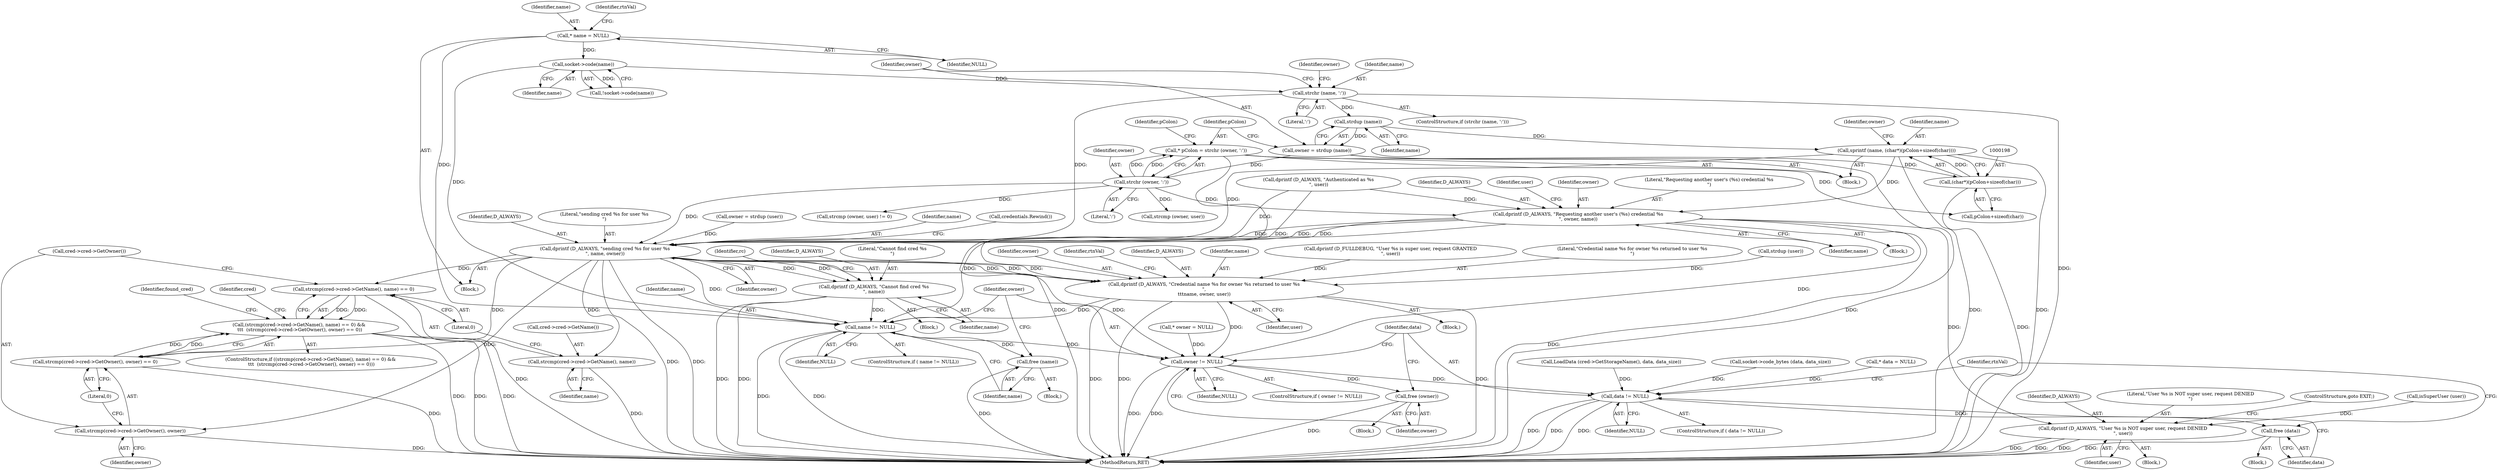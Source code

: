 digraph "0_htcondor_5e5571d1a431eb3c61977b6dd6ec90186ef79867@API" {
"1000195" [label="(Call,sprintf (name, (char*)(pColon+sizeof(char))))"];
"1000183" [label="(Call,strdup (name))"];
"1000177" [label="(Call,strchr (name, ':'))"];
"1000162" [label="(Call,socket->code(name))"];
"1000109" [label="(Call,* name = NULL)"];
"1000197" [label="(Call,(char*)(pColon+sizeof(char)))"];
"1000186" [label="(Call,* pColon = strchr (owner, ':'))"];
"1000188" [label="(Call,strchr (owner, ':'))"];
"1000181" [label="(Call,owner = strdup (name))"];
"1000210" [label="(Call,dprintf (D_ALWAYS, \"Requesting another user's (%s) credential %s\n\", owner, name))"];
"1000220" [label="(Call,dprintf (D_ALWAYS, \"User %s is NOT super user, request DENIED\n\", user))"];
"1000237" [label="(Call,dprintf (D_ALWAYS, \"sending cred %s for user %s\n\", name, owner))"];
"1000254" [label="(Call,strcmp(cred->cred->GetName(), name) == 0)"];
"1000253" [label="(Call,(strcmp(cred->cred->GetName(), name) == 0) && \n\t\t\t  (strcmp(cred->cred->GetOwner(), owner) == 0))"];
"1000255" [label="(Call,strcmp(cred->cred->GetName(), name))"];
"1000259" [label="(Call,strcmp(cred->cred->GetOwner(), owner) == 0)"];
"1000260" [label="(Call,strcmp(cred->cred->GetOwner(), owner))"];
"1000300" [label="(Call,dprintf (D_ALWAYS, \"Credential name %s for owner %s returned to user %s\n\",\n\t\t\tname, owner, user))"];
"1000323" [label="(Call,name != NULL)"];
"1000327" [label="(Call,free (name))"];
"1000330" [label="(Call,owner != NULL)"];
"1000334" [label="(Call,free (owner))"];
"1000337" [label="(Call,data != NULL)"];
"1000341" [label="(Call,free (data))"];
"1000308" [label="(Call,dprintf (D_ALWAYS, \"Cannot find cred %s\n\", name))"];
"1000297" [label="(Call,socket->code_bytes (data, data_size))"];
"1000310" [label="(Literal,\"Cannot find cred %s\n\")"];
"1000333" [label="(Block,)"];
"1000181" [label="(Call,owner = strdup (name))"];
"1000177" [label="(Call,strchr (name, ':'))"];
"1000217" [label="(Call,isSuperUser (user))"];
"1000272" [label="(Block,)"];
"1000324" [label="(Identifier,name)"];
"1000325" [label="(Identifier,NULL)"];
"1000328" [label="(Identifier,name)"];
"1000337" [label="(Call,data != NULL)"];
"1000206" [label="(Identifier,owner)"];
"1000234" [label="(Identifier,owner)"];
"1000209" [label="(Block,)"];
"1000182" [label="(Identifier,owner)"];
"1000262" [label="(Identifier,owner)"];
"1000259" [label="(Call,strcmp(cred->cred->GetOwner(), owner) == 0)"];
"1000344" [label="(Identifier,rtnVal)"];
"1000311" [label="(Identifier,name)"];
"1000211" [label="(Identifier,D_ALWAYS)"];
"1000241" [label="(Identifier,owner)"];
"1000253" [label="(Call,(strcmp(cred->cred->GetName(), name) == 0) && \n\t\t\t  (strcmp(cred->cred->GetOwner(), owner) == 0))"];
"1000221" [label="(Identifier,D_ALWAYS)"];
"1000219" [label="(Block,)"];
"1000199" [label="(Call,pColon+sizeof(char))"];
"1000125" [label="(Call,* owner = NULL)"];
"1000239" [label="(Literal,\"sending cred %s for user %s\n\")"];
"1000183" [label="(Call,strdup (name))"];
"1000204" [label="(Call,strcmp (owner, user) != 0)"];
"1000238" [label="(Identifier,D_ALWAYS)"];
"1000184" [label="(Identifier,name)"];
"1000161" [label="(Call,!socket->code(name))"];
"1000323" [label="(Call,name != NULL)"];
"1000178" [label="(Identifier,name)"];
"1000338" [label="(Identifier,data)"];
"1000110" [label="(Identifier,name)"];
"1000245" [label="(Identifier,cred)"];
"1000196" [label="(Identifier,name)"];
"1000233" [label="(Call,owner = strdup (user))"];
"1000255" [label="(Call,strcmp(cred->cred->GetName(), name))"];
"1000187" [label="(Identifier,pColon)"];
"1000332" [label="(Identifier,NULL)"];
"1000190" [label="(Literal,':')"];
"1000258" [label="(Literal,0)"];
"1000302" [label="(Literal,\"Credential name %s for owner %s returned to user %s\n\")"];
"1000339" [label="(Identifier,NULL)"];
"1000223" [label="(Identifier,user)"];
"1000235" [label="(Call,strdup (user))"];
"1000304" [label="(Identifier,owner)"];
"1000240" [label="(Identifier,name)"];
"1000242" [label="(Call,credentials.Rewind())"];
"1000300" [label="(Call,dprintf (D_ALWAYS, \"Credential name %s for owner %s returned to user %s\n\",\n\t\t\tname, owner, user))"];
"1000330" [label="(Call,owner != NULL)"];
"1000107" [label="(Block,)"];
"1000188" [label="(Call,strchr (owner, ':'))"];
"1000180" [label="(Block,)"];
"1000133" [label="(Call,* data = NULL)"];
"1000252" [label="(ControlStructure,if ((strcmp(cred->cred->GetName(), name) == 0) && \n\t\t\t  (strcmp(cred->cred->GetOwner(), owner) == 0)))"];
"1000218" [label="(Identifier,user)"];
"1000345" [label="(MethodReturn,RET)"];
"1000109" [label="(Call,* name = NULL)"];
"1000314" [label="(Identifier,rc)"];
"1000193" [label="(Identifier,pColon)"];
"1000335" [label="(Identifier,owner)"];
"1000263" [label="(Literal,0)"];
"1000336" [label="(ControlStructure,if ( data != NULL))"];
"1000213" [label="(Identifier,owner)"];
"1000111" [label="(Identifier,NULL)"];
"1000342" [label="(Identifier,data)"];
"1000319" [label="(Identifier,rtnVal)"];
"1000281" [label="(Call,LoadData (cred->GetStorageName(), data, data_size))"];
"1000162" [label="(Call,socket->code(name))"];
"1000210" [label="(Call,dprintf (D_ALWAYS, \"Requesting another user's (%s) credential %s\n\", owner, name))"];
"1000261" [label="(Call,cred->cred->GetOwner())"];
"1000212" [label="(Literal,\"Requesting another user's (%s) credential %s\n\")"];
"1000301" [label="(Identifier,D_ALWAYS)"];
"1000303" [label="(Identifier,name)"];
"1000334" [label="(Call,free (owner))"];
"1000220" [label="(Call,dprintf (D_ALWAYS, \"User %s is NOT super user, request DENIED\n\", user))"];
"1000341" [label="(Call,free (data))"];
"1000195" [label="(Call,sprintf (name, (char*)(pColon+sizeof(char))))"];
"1000205" [label="(Call,strcmp (owner, user))"];
"1000179" [label="(Literal,':')"];
"1000222" [label="(Literal,\"User %s is NOT super user, request DENIED\n\")"];
"1000309" [label="(Identifier,D_ALWAYS)"];
"1000331" [label="(Identifier,owner)"];
"1000227" [label="(Call,dprintf (D_FULLDEBUG, \"User %s is super user, request GRANTED\n\", user))"];
"1000260" [label="(Call,strcmp(cred->cred->GetOwner(), owner))"];
"1000224" [label="(ControlStructure,goto EXIT;)"];
"1000329" [label="(ControlStructure,if ( owner != NULL))"];
"1000186" [label="(Call,* pColon = strchr (owner, ':'))"];
"1000305" [label="(Identifier,user)"];
"1000114" [label="(Identifier,rtnVal)"];
"1000256" [label="(Call,cred->cred->GetName())"];
"1000237" [label="(Call,dprintf (D_ALWAYS, \"sending cred %s for user %s\n\", name, owner))"];
"1000340" [label="(Block,)"];
"1000322" [label="(ControlStructure,if ( name != NULL))"];
"1000172" [label="(Call,dprintf (D_ALWAYS, \"Authenticated as %s\n\", user))"];
"1000163" [label="(Identifier,name)"];
"1000257" [label="(Identifier,name)"];
"1000326" [label="(Block,)"];
"1000176" [label="(ControlStructure,if (strchr (name, ':')))"];
"1000307" [label="(Block,)"];
"1000197" [label="(Call,(char*)(pColon+sizeof(char)))"];
"1000189" [label="(Identifier,owner)"];
"1000214" [label="(Identifier,name)"];
"1000266" [label="(Identifier,found_cred)"];
"1000327" [label="(Call,free (name))"];
"1000308" [label="(Call,dprintf (D_ALWAYS, \"Cannot find cred %s\n\", name))"];
"1000254" [label="(Call,strcmp(cred->cred->GetName(), name) == 0)"];
"1000195" -> "1000180"  [label="AST: "];
"1000195" -> "1000197"  [label="CFG: "];
"1000196" -> "1000195"  [label="AST: "];
"1000197" -> "1000195"  [label="AST: "];
"1000206" -> "1000195"  [label="CFG: "];
"1000195" -> "1000345"  [label="DDG: "];
"1000195" -> "1000345"  [label="DDG: "];
"1000183" -> "1000195"  [label="DDG: "];
"1000197" -> "1000195"  [label="DDG: "];
"1000195" -> "1000210"  [label="DDG: "];
"1000195" -> "1000237"  [label="DDG: "];
"1000183" -> "1000181"  [label="AST: "];
"1000183" -> "1000184"  [label="CFG: "];
"1000184" -> "1000183"  [label="AST: "];
"1000181" -> "1000183"  [label="CFG: "];
"1000183" -> "1000181"  [label="DDG: "];
"1000177" -> "1000183"  [label="DDG: "];
"1000177" -> "1000176"  [label="AST: "];
"1000177" -> "1000179"  [label="CFG: "];
"1000178" -> "1000177"  [label="AST: "];
"1000179" -> "1000177"  [label="AST: "];
"1000182" -> "1000177"  [label="CFG: "];
"1000234" -> "1000177"  [label="CFG: "];
"1000177" -> "1000345"  [label="DDG: "];
"1000162" -> "1000177"  [label="DDG: "];
"1000177" -> "1000237"  [label="DDG: "];
"1000162" -> "1000161"  [label="AST: "];
"1000162" -> "1000163"  [label="CFG: "];
"1000163" -> "1000162"  [label="AST: "];
"1000161" -> "1000162"  [label="CFG: "];
"1000162" -> "1000161"  [label="DDG: "];
"1000109" -> "1000162"  [label="DDG: "];
"1000162" -> "1000323"  [label="DDG: "];
"1000109" -> "1000107"  [label="AST: "];
"1000109" -> "1000111"  [label="CFG: "];
"1000110" -> "1000109"  [label="AST: "];
"1000111" -> "1000109"  [label="AST: "];
"1000114" -> "1000109"  [label="CFG: "];
"1000109" -> "1000323"  [label="DDG: "];
"1000197" -> "1000199"  [label="CFG: "];
"1000198" -> "1000197"  [label="AST: "];
"1000199" -> "1000197"  [label="AST: "];
"1000197" -> "1000345"  [label="DDG: "];
"1000186" -> "1000197"  [label="DDG: "];
"1000186" -> "1000180"  [label="AST: "];
"1000186" -> "1000188"  [label="CFG: "];
"1000187" -> "1000186"  [label="AST: "];
"1000188" -> "1000186"  [label="AST: "];
"1000193" -> "1000186"  [label="CFG: "];
"1000186" -> "1000345"  [label="DDG: "];
"1000188" -> "1000186"  [label="DDG: "];
"1000188" -> "1000186"  [label="DDG: "];
"1000186" -> "1000199"  [label="DDG: "];
"1000188" -> "1000190"  [label="CFG: "];
"1000189" -> "1000188"  [label="AST: "];
"1000190" -> "1000188"  [label="AST: "];
"1000181" -> "1000188"  [label="DDG: "];
"1000188" -> "1000204"  [label="DDG: "];
"1000188" -> "1000205"  [label="DDG: "];
"1000188" -> "1000210"  [label="DDG: "];
"1000188" -> "1000237"  [label="DDG: "];
"1000181" -> "1000180"  [label="AST: "];
"1000182" -> "1000181"  [label="AST: "];
"1000187" -> "1000181"  [label="CFG: "];
"1000181" -> "1000345"  [label="DDG: "];
"1000210" -> "1000209"  [label="AST: "];
"1000210" -> "1000214"  [label="CFG: "];
"1000211" -> "1000210"  [label="AST: "];
"1000212" -> "1000210"  [label="AST: "];
"1000213" -> "1000210"  [label="AST: "];
"1000214" -> "1000210"  [label="AST: "];
"1000218" -> "1000210"  [label="CFG: "];
"1000210" -> "1000345"  [label="DDG: "];
"1000172" -> "1000210"  [label="DDG: "];
"1000210" -> "1000220"  [label="DDG: "];
"1000210" -> "1000237"  [label="DDG: "];
"1000210" -> "1000237"  [label="DDG: "];
"1000210" -> "1000237"  [label="DDG: "];
"1000210" -> "1000323"  [label="DDG: "];
"1000210" -> "1000330"  [label="DDG: "];
"1000220" -> "1000219"  [label="AST: "];
"1000220" -> "1000223"  [label="CFG: "];
"1000221" -> "1000220"  [label="AST: "];
"1000222" -> "1000220"  [label="AST: "];
"1000223" -> "1000220"  [label="AST: "];
"1000224" -> "1000220"  [label="CFG: "];
"1000220" -> "1000345"  [label="DDG: "];
"1000220" -> "1000345"  [label="DDG: "];
"1000220" -> "1000345"  [label="DDG: "];
"1000217" -> "1000220"  [label="DDG: "];
"1000237" -> "1000107"  [label="AST: "];
"1000237" -> "1000241"  [label="CFG: "];
"1000238" -> "1000237"  [label="AST: "];
"1000239" -> "1000237"  [label="AST: "];
"1000240" -> "1000237"  [label="AST: "];
"1000241" -> "1000237"  [label="AST: "];
"1000242" -> "1000237"  [label="CFG: "];
"1000237" -> "1000345"  [label="DDG: "];
"1000237" -> "1000345"  [label="DDG: "];
"1000172" -> "1000237"  [label="DDG: "];
"1000233" -> "1000237"  [label="DDG: "];
"1000237" -> "1000254"  [label="DDG: "];
"1000237" -> "1000255"  [label="DDG: "];
"1000237" -> "1000259"  [label="DDG: "];
"1000237" -> "1000260"  [label="DDG: "];
"1000237" -> "1000300"  [label="DDG: "];
"1000237" -> "1000300"  [label="DDG: "];
"1000237" -> "1000300"  [label="DDG: "];
"1000237" -> "1000308"  [label="DDG: "];
"1000237" -> "1000308"  [label="DDG: "];
"1000237" -> "1000323"  [label="DDG: "];
"1000237" -> "1000330"  [label="DDG: "];
"1000254" -> "1000253"  [label="AST: "];
"1000254" -> "1000258"  [label="CFG: "];
"1000255" -> "1000254"  [label="AST: "];
"1000258" -> "1000254"  [label="AST: "];
"1000261" -> "1000254"  [label="CFG: "];
"1000253" -> "1000254"  [label="CFG: "];
"1000254" -> "1000345"  [label="DDG: "];
"1000254" -> "1000253"  [label="DDG: "];
"1000254" -> "1000253"  [label="DDG: "];
"1000253" -> "1000252"  [label="AST: "];
"1000253" -> "1000259"  [label="CFG: "];
"1000259" -> "1000253"  [label="AST: "];
"1000245" -> "1000253"  [label="CFG: "];
"1000266" -> "1000253"  [label="CFG: "];
"1000253" -> "1000345"  [label="DDG: "];
"1000253" -> "1000345"  [label="DDG: "];
"1000253" -> "1000345"  [label="DDG: "];
"1000259" -> "1000253"  [label="DDG: "];
"1000259" -> "1000253"  [label="DDG: "];
"1000255" -> "1000257"  [label="CFG: "];
"1000256" -> "1000255"  [label="AST: "];
"1000257" -> "1000255"  [label="AST: "];
"1000258" -> "1000255"  [label="CFG: "];
"1000255" -> "1000345"  [label="DDG: "];
"1000259" -> "1000263"  [label="CFG: "];
"1000260" -> "1000259"  [label="AST: "];
"1000263" -> "1000259"  [label="AST: "];
"1000259" -> "1000345"  [label="DDG: "];
"1000260" -> "1000262"  [label="CFG: "];
"1000261" -> "1000260"  [label="AST: "];
"1000262" -> "1000260"  [label="AST: "];
"1000263" -> "1000260"  [label="CFG: "];
"1000260" -> "1000345"  [label="DDG: "];
"1000300" -> "1000272"  [label="AST: "];
"1000300" -> "1000305"  [label="CFG: "];
"1000301" -> "1000300"  [label="AST: "];
"1000302" -> "1000300"  [label="AST: "];
"1000303" -> "1000300"  [label="AST: "];
"1000304" -> "1000300"  [label="AST: "];
"1000305" -> "1000300"  [label="AST: "];
"1000319" -> "1000300"  [label="CFG: "];
"1000300" -> "1000345"  [label="DDG: "];
"1000300" -> "1000345"  [label="DDG: "];
"1000300" -> "1000345"  [label="DDG: "];
"1000235" -> "1000300"  [label="DDG: "];
"1000227" -> "1000300"  [label="DDG: "];
"1000172" -> "1000300"  [label="DDG: "];
"1000300" -> "1000323"  [label="DDG: "];
"1000300" -> "1000330"  [label="DDG: "];
"1000323" -> "1000322"  [label="AST: "];
"1000323" -> "1000325"  [label="CFG: "];
"1000324" -> "1000323"  [label="AST: "];
"1000325" -> "1000323"  [label="AST: "];
"1000328" -> "1000323"  [label="CFG: "];
"1000331" -> "1000323"  [label="CFG: "];
"1000323" -> "1000345"  [label="DDG: "];
"1000323" -> "1000345"  [label="DDG: "];
"1000308" -> "1000323"  [label="DDG: "];
"1000323" -> "1000327"  [label="DDG: "];
"1000323" -> "1000330"  [label="DDG: "];
"1000327" -> "1000326"  [label="AST: "];
"1000327" -> "1000328"  [label="CFG: "];
"1000328" -> "1000327"  [label="AST: "];
"1000331" -> "1000327"  [label="CFG: "];
"1000327" -> "1000345"  [label="DDG: "];
"1000330" -> "1000329"  [label="AST: "];
"1000330" -> "1000332"  [label="CFG: "];
"1000331" -> "1000330"  [label="AST: "];
"1000332" -> "1000330"  [label="AST: "];
"1000335" -> "1000330"  [label="CFG: "];
"1000338" -> "1000330"  [label="CFG: "];
"1000330" -> "1000345"  [label="DDG: "];
"1000330" -> "1000345"  [label="DDG: "];
"1000125" -> "1000330"  [label="DDG: "];
"1000330" -> "1000334"  [label="DDG: "];
"1000330" -> "1000337"  [label="DDG: "];
"1000334" -> "1000333"  [label="AST: "];
"1000334" -> "1000335"  [label="CFG: "];
"1000335" -> "1000334"  [label="AST: "];
"1000338" -> "1000334"  [label="CFG: "];
"1000334" -> "1000345"  [label="DDG: "];
"1000337" -> "1000336"  [label="AST: "];
"1000337" -> "1000339"  [label="CFG: "];
"1000338" -> "1000337"  [label="AST: "];
"1000339" -> "1000337"  [label="AST: "];
"1000342" -> "1000337"  [label="CFG: "];
"1000344" -> "1000337"  [label="CFG: "];
"1000337" -> "1000345"  [label="DDG: "];
"1000337" -> "1000345"  [label="DDG: "];
"1000337" -> "1000345"  [label="DDG: "];
"1000297" -> "1000337"  [label="DDG: "];
"1000133" -> "1000337"  [label="DDG: "];
"1000281" -> "1000337"  [label="DDG: "];
"1000337" -> "1000341"  [label="DDG: "];
"1000341" -> "1000340"  [label="AST: "];
"1000341" -> "1000342"  [label="CFG: "];
"1000342" -> "1000341"  [label="AST: "];
"1000344" -> "1000341"  [label="CFG: "];
"1000341" -> "1000345"  [label="DDG: "];
"1000308" -> "1000307"  [label="AST: "];
"1000308" -> "1000311"  [label="CFG: "];
"1000309" -> "1000308"  [label="AST: "];
"1000310" -> "1000308"  [label="AST: "];
"1000311" -> "1000308"  [label="AST: "];
"1000314" -> "1000308"  [label="CFG: "];
"1000308" -> "1000345"  [label="DDG: "];
"1000308" -> "1000345"  [label="DDG: "];
}
